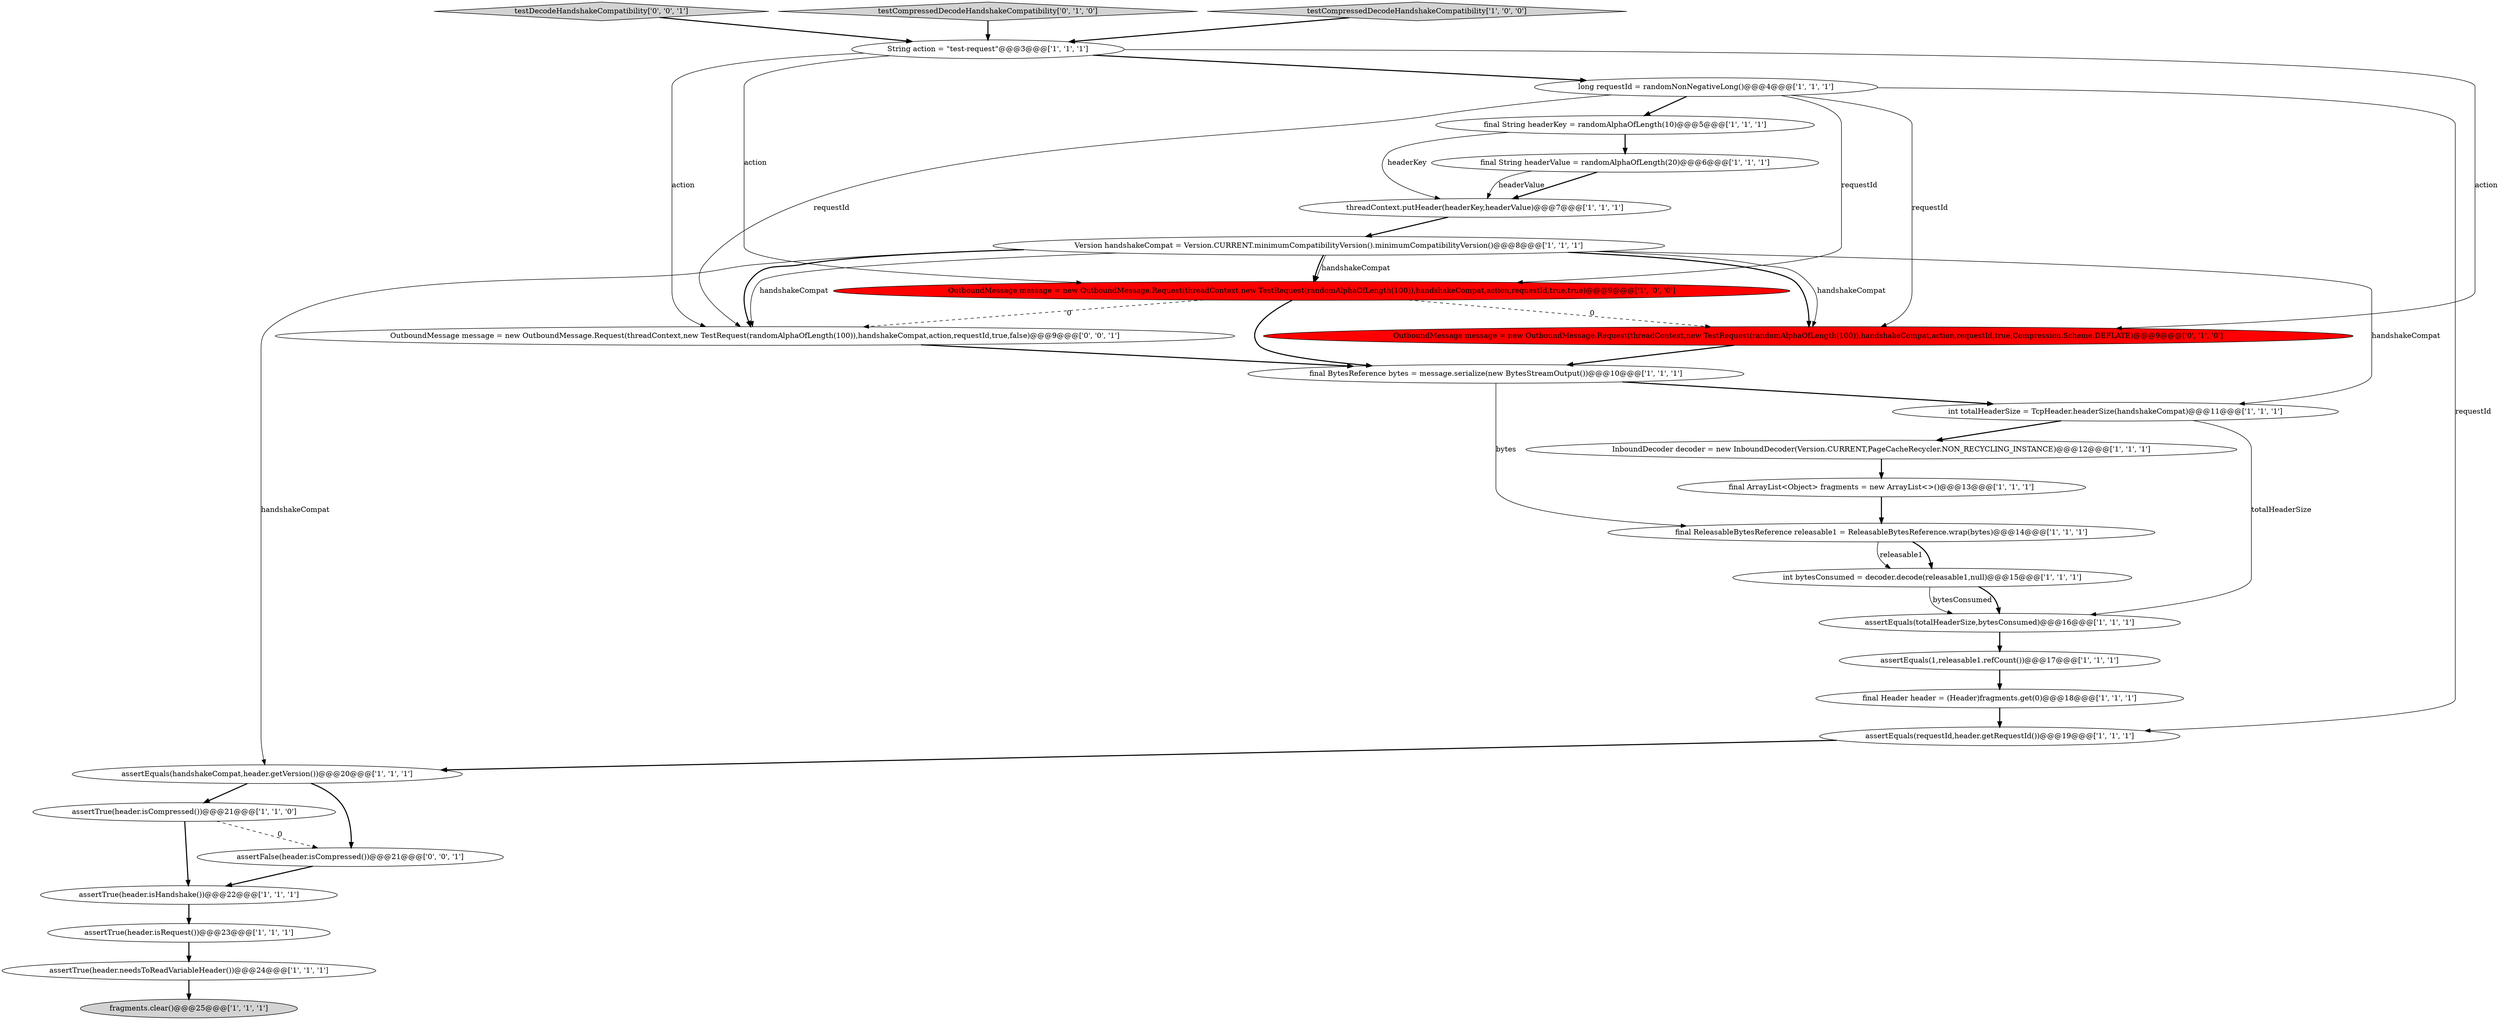 digraph {
12 [style = filled, label = "assertTrue(header.isHandshake())@@@22@@@['1', '1', '1']", fillcolor = white, shape = ellipse image = "AAA0AAABBB1BBB"];
6 [style = filled, label = "final String headerKey = randomAlphaOfLength(10)@@@5@@@['1', '1', '1']", fillcolor = white, shape = ellipse image = "AAA0AAABBB1BBB"];
13 [style = filled, label = "assertTrue(header.needsToReadVariableHeader())@@@24@@@['1', '1', '1']", fillcolor = white, shape = ellipse image = "AAA0AAABBB1BBB"];
7 [style = filled, label = "assertTrue(header.isCompressed())@@@21@@@['1', '1', '0']", fillcolor = white, shape = ellipse image = "AAA0AAABBB1BBB"];
1 [style = filled, label = "String action = \"test-request\"@@@3@@@['1', '1', '1']", fillcolor = white, shape = ellipse image = "AAA0AAABBB1BBB"];
14 [style = filled, label = "assertEquals(totalHeaderSize,bytesConsumed)@@@16@@@['1', '1', '1']", fillcolor = white, shape = ellipse image = "AAA0AAABBB1BBB"];
24 [style = filled, label = "OutboundMessage message = new OutboundMessage.Request(threadContext,new TestRequest(randomAlphaOfLength(100)),handshakeCompat,action,requestId,true,Compression.Scheme.DEFLATE)@@@9@@@['0', '1', '0']", fillcolor = red, shape = ellipse image = "AAA1AAABBB2BBB"];
28 [style = filled, label = "assertFalse(header.isCompressed())@@@21@@@['0', '0', '1']", fillcolor = white, shape = ellipse image = "AAA0AAABBB3BBB"];
10 [style = filled, label = "long requestId = randomNonNegativeLong()@@@4@@@['1', '1', '1']", fillcolor = white, shape = ellipse image = "AAA0AAABBB1BBB"];
9 [style = filled, label = "final ReleasableBytesReference releasable1 = ReleasableBytesReference.wrap(bytes)@@@14@@@['1', '1', '1']", fillcolor = white, shape = ellipse image = "AAA0AAABBB1BBB"];
27 [style = filled, label = "OutboundMessage message = new OutboundMessage.Request(threadContext,new TestRequest(randomAlphaOfLength(100)),handshakeCompat,action,requestId,true,false)@@@9@@@['0', '0', '1']", fillcolor = white, shape = ellipse image = "AAA0AAABBB3BBB"];
4 [style = filled, label = "Version handshakeCompat = Version.CURRENT.minimumCompatibilityVersion().minimumCompatibilityVersion()@@@8@@@['1', '1', '1']", fillcolor = white, shape = ellipse image = "AAA0AAABBB1BBB"];
5 [style = filled, label = "assertEquals(handshakeCompat,header.getVersion())@@@20@@@['1', '1', '1']", fillcolor = white, shape = ellipse image = "AAA0AAABBB1BBB"];
11 [style = filled, label = "threadContext.putHeader(headerKey,headerValue)@@@7@@@['1', '1', '1']", fillcolor = white, shape = ellipse image = "AAA0AAABBB1BBB"];
0 [style = filled, label = "fragments.clear()@@@25@@@['1', '1', '1']", fillcolor = lightgray, shape = ellipse image = "AAA0AAABBB1BBB"];
20 [style = filled, label = "final BytesReference bytes = message.serialize(new BytesStreamOutput())@@@10@@@['1', '1', '1']", fillcolor = white, shape = ellipse image = "AAA0AAABBB1BBB"];
3 [style = filled, label = "final Header header = (Header)fragments.get(0)@@@18@@@['1', '1', '1']", fillcolor = white, shape = ellipse image = "AAA0AAABBB1BBB"];
8 [style = filled, label = "assertEquals(requestId,header.getRequestId())@@@19@@@['1', '1', '1']", fillcolor = white, shape = ellipse image = "AAA0AAABBB1BBB"];
26 [style = filled, label = "testDecodeHandshakeCompatibility['0', '0', '1']", fillcolor = lightgray, shape = diamond image = "AAA0AAABBB3BBB"];
19 [style = filled, label = "int totalHeaderSize = TcpHeader.headerSize(handshakeCompat)@@@11@@@['1', '1', '1']", fillcolor = white, shape = ellipse image = "AAA0AAABBB1BBB"];
15 [style = filled, label = "final String headerValue = randomAlphaOfLength(20)@@@6@@@['1', '1', '1']", fillcolor = white, shape = ellipse image = "AAA0AAABBB1BBB"];
21 [style = filled, label = "int bytesConsumed = decoder.decode(releasable1,null)@@@15@@@['1', '1', '1']", fillcolor = white, shape = ellipse image = "AAA0AAABBB1BBB"];
22 [style = filled, label = "assertEquals(1,releasable1.refCount())@@@17@@@['1', '1', '1']", fillcolor = white, shape = ellipse image = "AAA0AAABBB1BBB"];
2 [style = filled, label = "InboundDecoder decoder = new InboundDecoder(Version.CURRENT,PageCacheRecycler.NON_RECYCLING_INSTANCE)@@@12@@@['1', '1', '1']", fillcolor = white, shape = ellipse image = "AAA0AAABBB1BBB"];
18 [style = filled, label = "OutboundMessage message = new OutboundMessage.Request(threadContext,new TestRequest(randomAlphaOfLength(100)),handshakeCompat,action,requestId,true,true)@@@9@@@['1', '0', '0']", fillcolor = red, shape = ellipse image = "AAA1AAABBB1BBB"];
25 [style = filled, label = "testCompressedDecodeHandshakeCompatibility['0', '1', '0']", fillcolor = lightgray, shape = diamond image = "AAA0AAABBB2BBB"];
16 [style = filled, label = "testCompressedDecodeHandshakeCompatibility['1', '0', '0']", fillcolor = lightgray, shape = diamond image = "AAA0AAABBB1BBB"];
17 [style = filled, label = "final ArrayList<Object> fragments = new ArrayList<>()@@@13@@@['1', '1', '1']", fillcolor = white, shape = ellipse image = "AAA0AAABBB1BBB"];
23 [style = filled, label = "assertTrue(header.isRequest())@@@23@@@['1', '1', '1']", fillcolor = white, shape = ellipse image = "AAA0AAABBB1BBB"];
2->17 [style = bold, label=""];
25->1 [style = bold, label=""];
4->24 [style = bold, label=""];
4->19 [style = solid, label="handshakeCompat"];
10->24 [style = solid, label="requestId"];
6->11 [style = solid, label="headerKey"];
19->14 [style = solid, label="totalHeaderSize"];
7->12 [style = bold, label=""];
17->9 [style = bold, label=""];
26->1 [style = bold, label=""];
11->4 [style = bold, label=""];
18->27 [style = dashed, label="0"];
14->22 [style = bold, label=""];
1->27 [style = solid, label="action"];
4->18 [style = bold, label=""];
20->9 [style = solid, label="bytes"];
1->24 [style = solid, label="action"];
19->2 [style = bold, label=""];
28->12 [style = bold, label=""];
5->28 [style = bold, label=""];
4->5 [style = solid, label="handshakeCompat"];
10->6 [style = bold, label=""];
10->27 [style = solid, label="requestId"];
6->15 [style = bold, label=""];
4->24 [style = solid, label="handshakeCompat"];
4->27 [style = solid, label="handshakeCompat"];
24->20 [style = bold, label=""];
22->3 [style = bold, label=""];
18->20 [style = bold, label=""];
15->11 [style = bold, label=""];
8->5 [style = bold, label=""];
16->1 [style = bold, label=""];
7->28 [style = dashed, label="0"];
23->13 [style = bold, label=""];
3->8 [style = bold, label=""];
4->27 [style = bold, label=""];
9->21 [style = bold, label=""];
5->7 [style = bold, label=""];
12->23 [style = bold, label=""];
10->18 [style = solid, label="requestId"];
4->18 [style = solid, label="handshakeCompat"];
10->8 [style = solid, label="requestId"];
20->19 [style = bold, label=""];
1->10 [style = bold, label=""];
1->18 [style = solid, label="action"];
9->21 [style = solid, label="releasable1"];
27->20 [style = bold, label=""];
21->14 [style = solid, label="bytesConsumed"];
15->11 [style = solid, label="headerValue"];
18->24 [style = dashed, label="0"];
13->0 [style = bold, label=""];
21->14 [style = bold, label=""];
}
